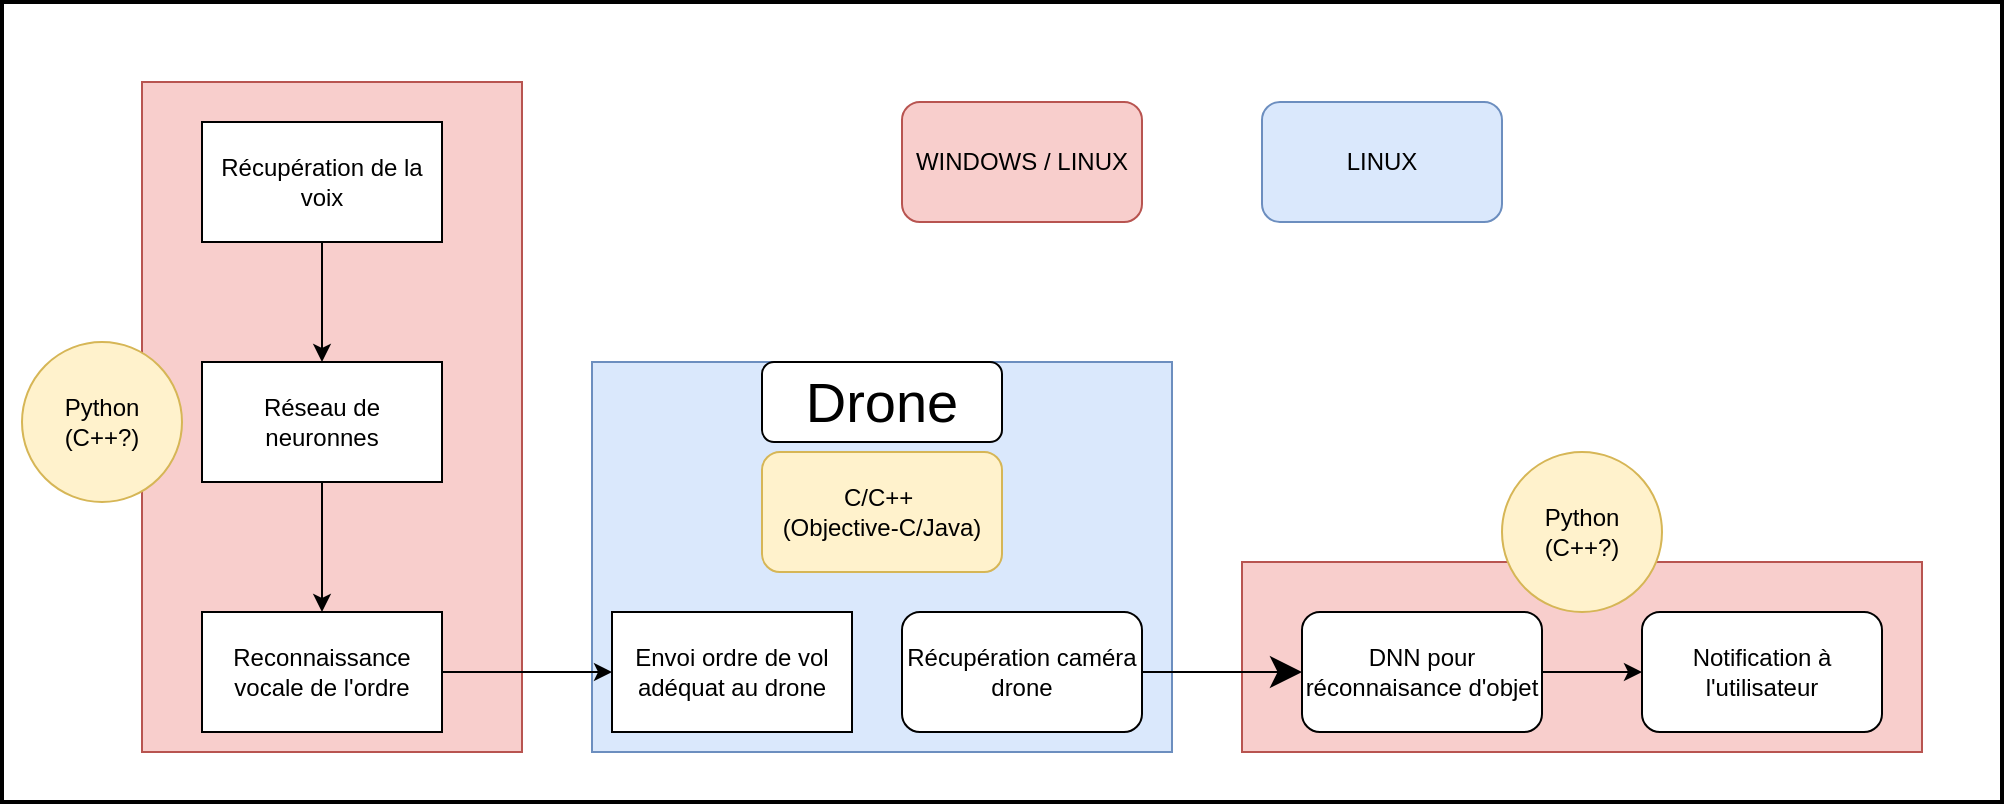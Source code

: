 <mxfile version="13.0.8" type="device"><diagram id="_zmIA-Y8fmBbJoff0J7J" name="Page-1"><mxGraphModel dx="1394" dy="737" grid="1" gridSize="10" guides="1" tooltips="1" connect="1" arrows="1" fold="1" page="1" pageScale="1" pageWidth="850" pageHeight="1100" math="0" shadow="0"><root><mxCell id="0"/><mxCell id="1" parent="0"/><mxCell id="djaXxZ6wvAU6TxLhX9r3-2" value="" style="rounded=0;whiteSpace=wrap;html=1;strokeWidth=2;" vertex="1" parent="1"><mxGeometry x="440" y="80" width="1000" height="400" as="geometry"/></mxCell><mxCell id="4itUZ3rC_wcRpgHpWv4b-24" value="" style="rounded=0;whiteSpace=wrap;html=1;strokeColor=#6c8ebf;fillColor=#dae8fc;" parent="1" vertex="1"><mxGeometry x="735" y="260" width="290" height="195" as="geometry"/></mxCell><mxCell id="4itUZ3rC_wcRpgHpWv4b-22" value="" style="rounded=0;whiteSpace=wrap;html=1;fillColor=#f8cecc;strokeColor=#b85450;" parent="1" vertex="1"><mxGeometry x="1060" y="360" width="340" height="95" as="geometry"/></mxCell><mxCell id="4itUZ3rC_wcRpgHpWv4b-21" value="" style="rounded=0;whiteSpace=wrap;html=1;fillColor=#f8cecc;strokeColor=#b85450;glass=0;gradientColor=none;" parent="1" vertex="1"><mxGeometry x="510" y="120" width="190" height="335" as="geometry"/></mxCell><mxCell id="4itUZ3rC_wcRpgHpWv4b-1" value="&lt;font style=&quot;font-size: 28px&quot;&gt;Drone&lt;/font&gt;" style="rounded=1;whiteSpace=wrap;html=1;" parent="1" vertex="1"><mxGeometry x="820" y="260" width="120" height="40" as="geometry"/></mxCell><mxCell id="4itUZ3rC_wcRpgHpWv4b-10" value="" style="edgeStyle=orthogonalEdgeStyle;rounded=0;orthogonalLoop=1;jettySize=auto;html=1;" parent="1" source="4itUZ3rC_wcRpgHpWv4b-6" target="4itUZ3rC_wcRpgHpWv4b-9" edge="1"><mxGeometry relative="1" as="geometry"/></mxCell><mxCell id="4itUZ3rC_wcRpgHpWv4b-6" value="Réseau de neuronnes&lt;br&gt;" style="rounded=0;whiteSpace=wrap;html=1;" parent="1" vertex="1"><mxGeometry x="540" y="260" width="120" height="60" as="geometry"/></mxCell><mxCell id="4itUZ3rC_wcRpgHpWv4b-12" style="edgeStyle=orthogonalEdgeStyle;rounded=0;orthogonalLoop=1;jettySize=auto;html=1;" parent="1" source="4itUZ3rC_wcRpgHpWv4b-9" target="4itUZ3rC_wcRpgHpWv4b-13" edge="1"><mxGeometry relative="1" as="geometry"><mxPoint x="745" y="525" as="targetPoint"/></mxGeometry></mxCell><mxCell id="4itUZ3rC_wcRpgHpWv4b-9" value="Reconnaissance vocale&amp;nbsp;de l'ordre" style="rounded=0;whiteSpace=wrap;html=1;" parent="1" vertex="1"><mxGeometry x="540" y="385" width="120" height="60" as="geometry"/></mxCell><mxCell id="4itUZ3rC_wcRpgHpWv4b-13" value="Envoi ordre de vol adéquat au drone" style="rounded=0;whiteSpace=wrap;html=1;" parent="1" vertex="1"><mxGeometry x="745" y="385" width="120" height="60" as="geometry"/></mxCell><mxCell id="OgGEjaTnST4x4NOsnHwb-19" style="edgeStyle=orthogonalEdgeStyle;rounded=0;comic=0;orthogonalLoop=1;jettySize=auto;html=0;entryX=0;entryY=0.5;entryDx=0;entryDy=0;shadow=0;startSize=6;sourcePerimeterSpacing=0;endSize=13;strokeWidth=1;fontFamily=Comic Sans MS;fontSize=30;" parent="1" source="4itUZ3rC_wcRpgHpWv4b-15" target="4itUZ3rC_wcRpgHpWv4b-18" edge="1"><mxGeometry relative="1" as="geometry"/></mxCell><mxCell id="4itUZ3rC_wcRpgHpWv4b-15" value="Récupération caméra drone&lt;br&gt;" style="rounded=1;whiteSpace=wrap;html=1;" parent="1" vertex="1"><mxGeometry x="890" y="385" width="120" height="60" as="geometry"/></mxCell><mxCell id="4itUZ3rC_wcRpgHpWv4b-17" value="Notification à l'utilisateur&lt;br&gt;" style="rounded=1;whiteSpace=wrap;html=1;" parent="1" vertex="1"><mxGeometry x="1260" y="385" width="120" height="60" as="geometry"/></mxCell><mxCell id="4itUZ3rC_wcRpgHpWv4b-19" style="edgeStyle=orthogonalEdgeStyle;rounded=0;orthogonalLoop=1;jettySize=auto;html=1;" parent="1" source="4itUZ3rC_wcRpgHpWv4b-18" target="4itUZ3rC_wcRpgHpWv4b-17" edge="1"><mxGeometry relative="1" as="geometry"/></mxCell><mxCell id="4itUZ3rC_wcRpgHpWv4b-18" value="DNN pour réconnaisance d'objet" style="rounded=1;whiteSpace=wrap;html=1;" parent="1" vertex="1"><mxGeometry x="1090" y="385" width="120" height="60" as="geometry"/></mxCell><mxCell id="4itUZ3rC_wcRpgHpWv4b-28" style="edgeStyle=orthogonalEdgeStyle;rounded=0;orthogonalLoop=1;jettySize=auto;html=1;exitX=0.5;exitY=1;exitDx=0;exitDy=0;" parent="1" edge="1"><mxGeometry relative="1" as="geometry"><mxPoint x="290" y="200" as="sourcePoint"/></mxGeometry></mxCell><mxCell id="4itUZ3rC_wcRpgHpWv4b-36" style="edgeStyle=orthogonalEdgeStyle;rounded=0;orthogonalLoop=1;jettySize=auto;html=1;" parent="1" source="4itUZ3rC_wcRpgHpWv4b-29" target="4itUZ3rC_wcRpgHpWv4b-6" edge="1"><mxGeometry relative="1" as="geometry"/></mxCell><mxCell id="4itUZ3rC_wcRpgHpWv4b-29" value="Récupération de la voix" style="rounded=0;whiteSpace=wrap;html=1;" parent="1" vertex="1"><mxGeometry x="540" y="140" width="120" height="60" as="geometry"/></mxCell><mxCell id="4itUZ3rC_wcRpgHpWv4b-30" value="C/C++&amp;nbsp;&lt;br&gt;(Objective-C/Java)" style="rounded=1;whiteSpace=wrap;html=1;fillColor=#fff2cc;strokeColor=#d6b656;" parent="1" vertex="1"><mxGeometry x="820" y="305" width="120" height="60" as="geometry"/></mxCell><mxCell id="4itUZ3rC_wcRpgHpWv4b-32" value="WINDOWS / LINUX" style="rounded=1;whiteSpace=wrap;html=1;strokeColor=#b85450;fillColor=#f8cecc;" parent="1" vertex="1"><mxGeometry x="890" y="130" width="120" height="60" as="geometry"/></mxCell><mxCell id="4itUZ3rC_wcRpgHpWv4b-33" value="LINUX&lt;br&gt;" style="rounded=1;whiteSpace=wrap;html=1;strokeColor=#6c8ebf;fillColor=#dae8fc;" parent="1" vertex="1"><mxGeometry x="1070" y="130" width="120" height="60" as="geometry"/></mxCell><mxCell id="4itUZ3rC_wcRpgHpWv4b-34" value="Python&lt;br&gt;(C++?)" style="ellipse;whiteSpace=wrap;html=1;aspect=fixed;strokeColor=#d6b656;fillColor=#fff2cc;" parent="1" vertex="1"><mxGeometry x="450" y="250" width="80" height="80" as="geometry"/></mxCell><mxCell id="4itUZ3rC_wcRpgHpWv4b-35" value="Python&lt;br&gt;(C++?)" style="ellipse;whiteSpace=wrap;html=1;aspect=fixed;strokeColor=#d6b656;fillColor=#fff2cc;" parent="1" vertex="1"><mxGeometry x="1190" y="305" width="80" height="80" as="geometry"/></mxCell></root></mxGraphModel></diagram></mxfile>